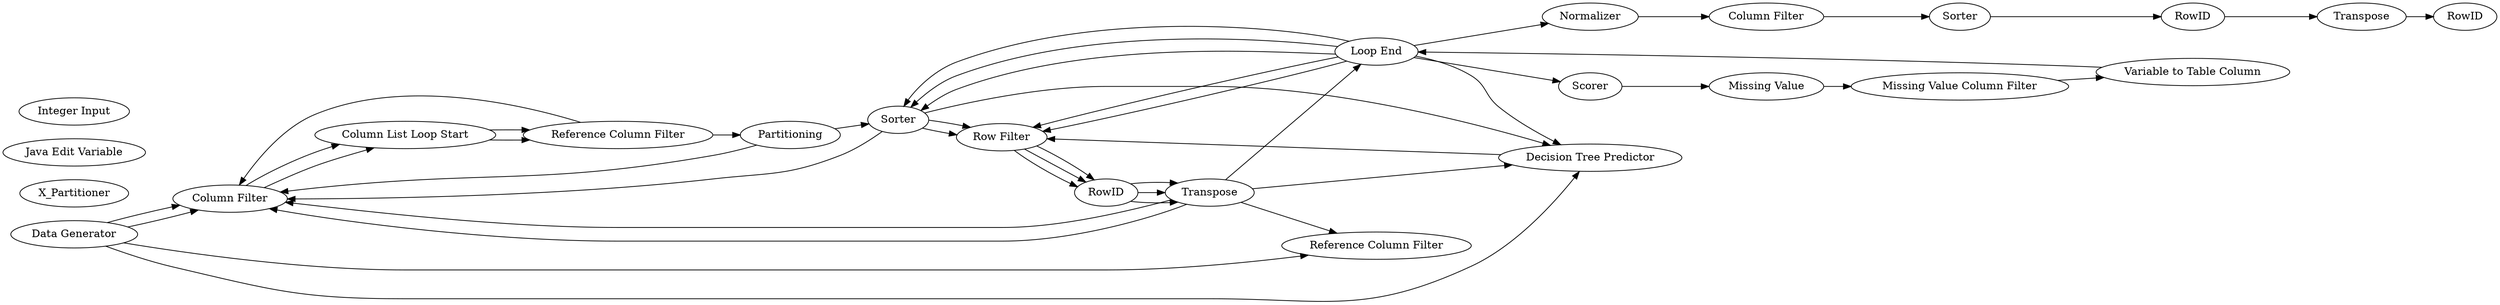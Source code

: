 digraph {
	1 [label="Data Generator"]
	2 [label="Column List Loop Start"]
	3 [label="Column Filter"]
	4 [label="Reference Column Filter"]
	5 [label=Partitioning]
	8 [label=Scorer]
	9 [label="Missing Value Column Filter"]
	10 [label="Missing Value"]
	11 [label="Variable to Table Column"]
	12 [label="Loop End"]
	13 [label="Decision Tree Learner"]
	14 [label="Decision Tree Predictor"]
	18 [label="Reference Column Filter"]
	13 [label=Sorter]
	15 [label="Row Filter"]
	16 [label=RowID]
	17 [label=Transpose]
	20 [label="Java Edit Variable"]
	21 [label="Integer Input"]
	2 [label="Column List Loop Start"]
	3 [label="Column Filter"]
	4 [label="Reference Column Filter"]
	12 [label="Loop End"]
	13 [label="Decision Tree Learner"]
	14 [label=X_Partitioner]
	15 [label=X_Aggregator]
	16 [label=GroupBy]
	17 [label="Variable to Table Column"]
	18 [label="Decision Tree Predictor"]
	13 [label=Sorter]
	15 [label="Row Filter"]
	16 [label=RowID]
	17 [label=Transpose]
	20 [label="Java Edit Variable"]
	21 [label="Integer Input"]
	22 [label="Reference Column Filter"]
	23 [label=Normalizer]
	26 [label=Sorter]
	28 [label=RowID]
	29 [label=Transpose]
	30 [label=RowID]
	31 [label="Column Filter"]
	2 -> 4
	3 -> 2
	4 -> 5
	5 -> 13
	5 -> 3
	8 -> 10
	9 -> 11
	10 -> 9
	11 -> 12
	13 -> 3
	12 -> 8
	13 -> 15
	15 -> 16
	16 -> 17
	12 -> 15
	17 -> 3
	2 -> 4
	3 -> 2
	4 -> 3
	13 -> 18
	12 -> 13
	12 -> 18
	15 -> 16
	16 -> 17
	17 -> 12
	18 -> 15
	13 -> 15
	15 -> 16
	16 -> 17
	12 -> 15
	17 -> 3
	1 -> 3
	1 -> 18
	1 -> 3
	1 -> 22
	12 -> 13
	17 -> 18
	12 -> 13
	12 -> 23
	17 -> 22
	23 -> 31
	26 -> 28
	28 -> 29
	29 -> 30
	31 -> 26
	rankdir=LR
}
